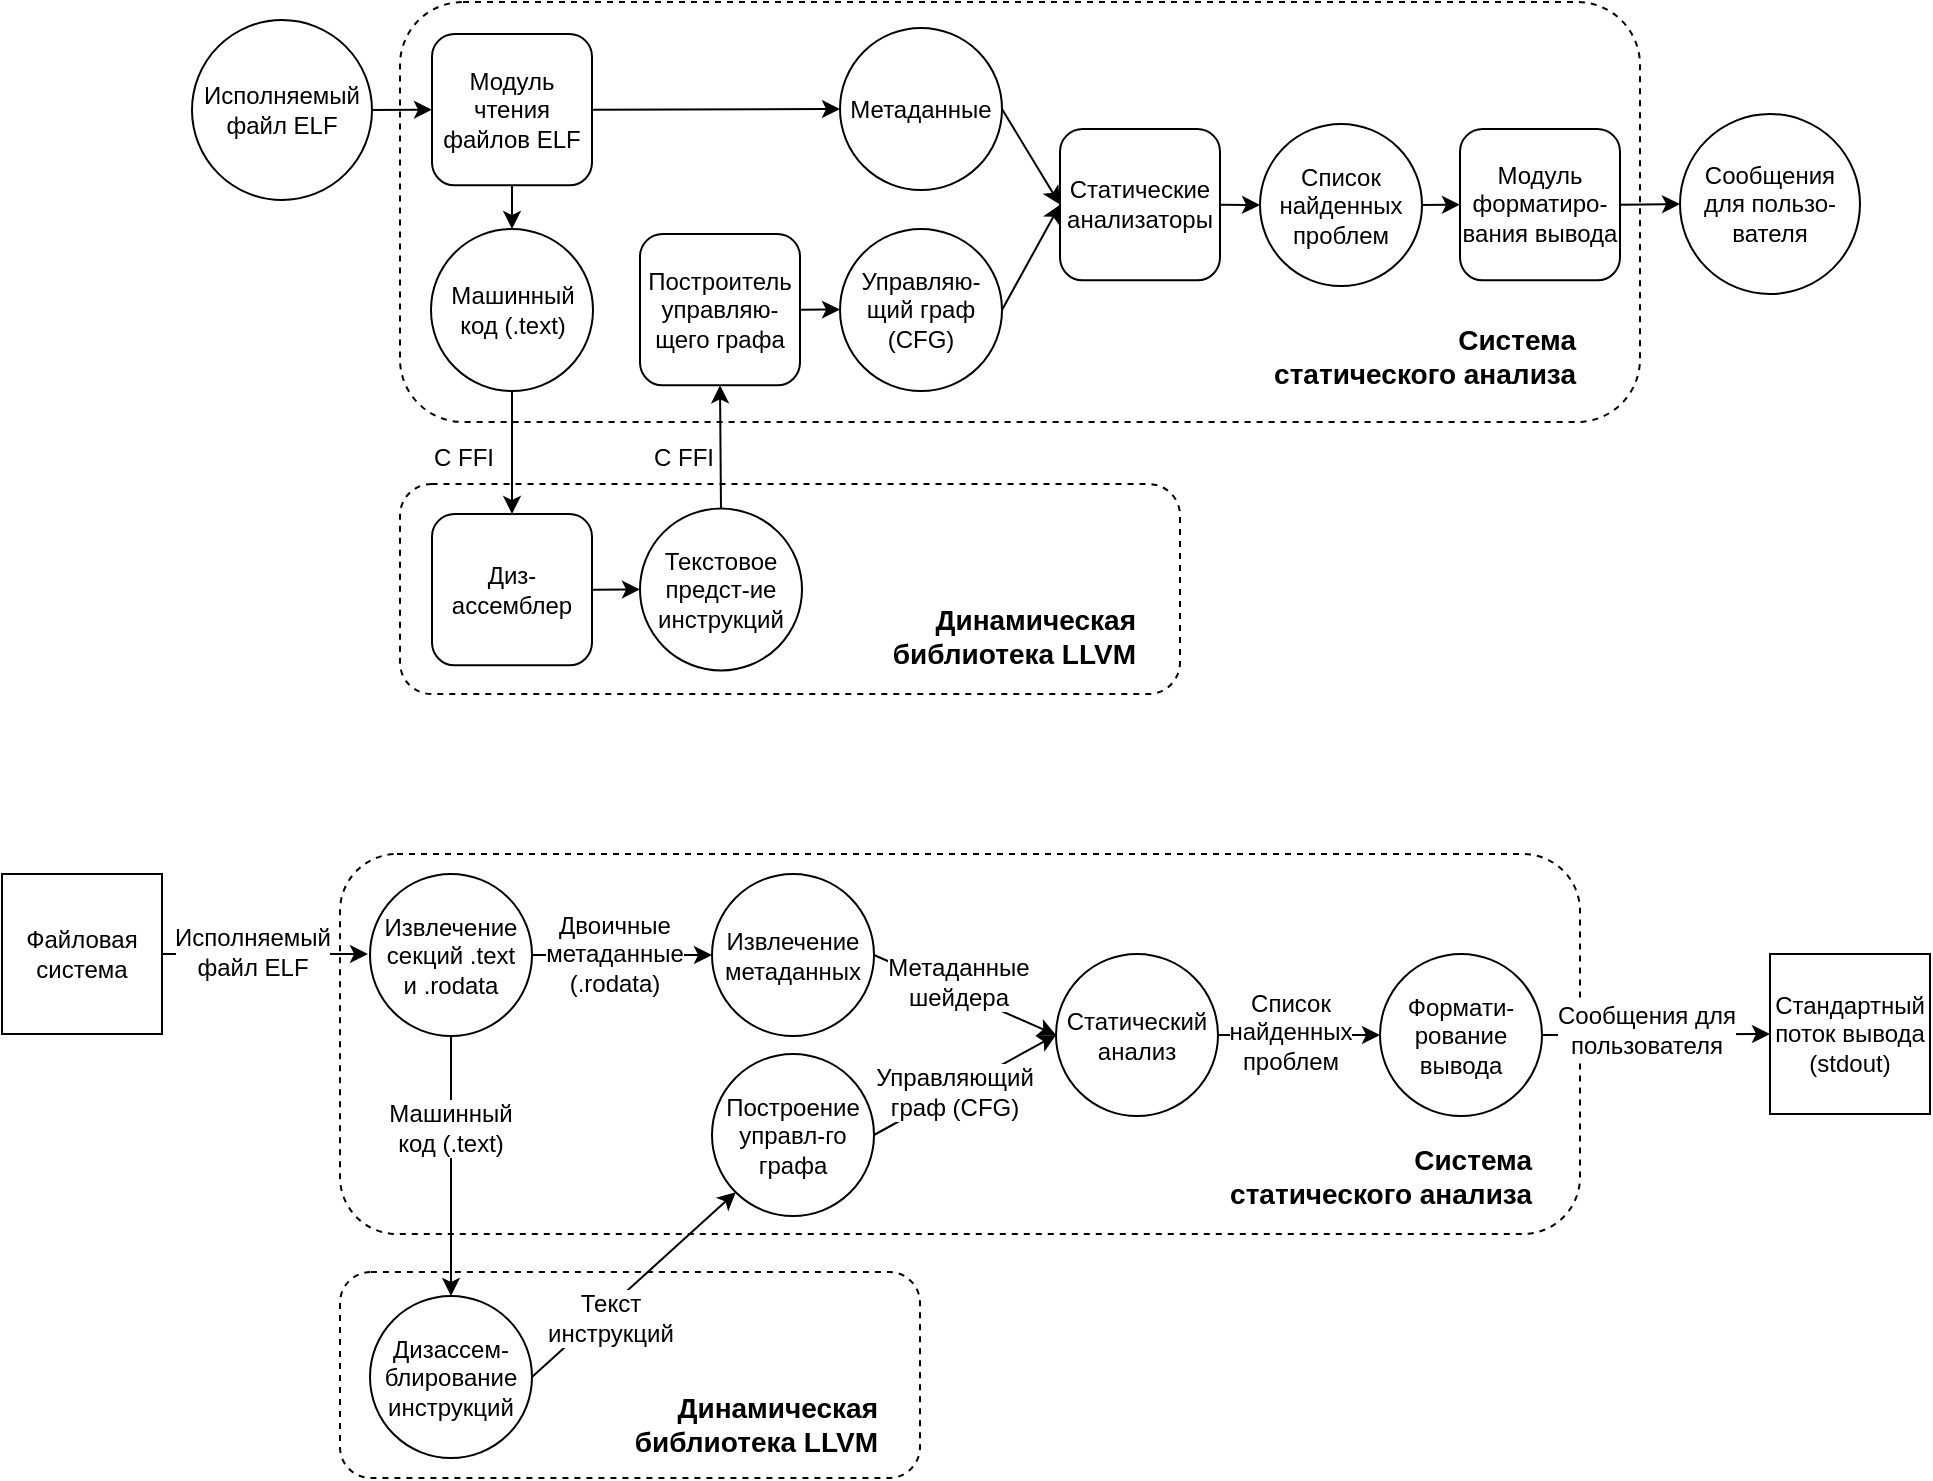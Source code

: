 <mxfile>
    <diagram id="MjOGOkihV0Do8A0xy6C5" name="internal">
        <mxGraphModel dx="975" dy="61" grid="0" gridSize="10" guides="0" tooltips="1" connect="1" arrows="1" fold="1" page="0" pageScale="1" pageWidth="850" pageHeight="1100" math="0" shadow="0">
            <root>
                <mxCell id="SZBrdm47m0Yy1qLZXSgB-0"/>
                <mxCell id="SZBrdm47m0Yy1qLZXSgB-1" parent="SZBrdm47m0Yy1qLZXSgB-0"/>
                <mxCell id="110" value="" style="rounded=1;whiteSpace=wrap;html=1;fillColor=none;dashed=1;" vertex="1" parent="SZBrdm47m0Yy1qLZXSgB-1">
                    <mxGeometry x="180" y="1039" width="290" height="103" as="geometry"/>
                </mxCell>
                <mxCell id="112" value="" style="rounded=1;whiteSpace=wrap;html=1;fillColor=none;dashed=1;" vertex="1" parent="SZBrdm47m0Yy1qLZXSgB-1">
                    <mxGeometry x="180" y="830" width="620" height="190" as="geometry"/>
                </mxCell>
                <mxCell id="52" value="" style="rounded=1;whiteSpace=wrap;html=1;fillColor=none;dashed=1;" parent="SZBrdm47m0Yy1qLZXSgB-1" vertex="1">
                    <mxGeometry x="210" y="404" width="620" height="210" as="geometry"/>
                </mxCell>
                <mxCell id="54" value="" style="rounded=1;whiteSpace=wrap;html=1;fillColor=none;dashed=1;" parent="SZBrdm47m0Yy1qLZXSgB-1" vertex="1">
                    <mxGeometry x="210" y="645" width="390" height="105" as="geometry"/>
                </mxCell>
                <mxCell id="56" value="" style="endArrow=classic;html=1;exitX=1;exitY=0.5;exitDx=0;exitDy=0;entryX=0;entryY=0.5;entryDx=0;entryDy=0;" parent="SZBrdm47m0Yy1qLZXSgB-1" source="88" target="93" edge="1">
                    <mxGeometry x="40" y="380" width="50" height="50" as="geometry">
                        <mxPoint x="190.94" y="502.5" as="sourcePoint"/>
                        <mxPoint x="225.94" y="456.565" as="targetPoint"/>
                    </mxGeometry>
                </mxCell>
                <mxCell id="59" value="" style="endArrow=classic;html=1;exitX=0.5;exitY=1;exitDx=0;exitDy=0;entryX=0.5;entryY=0;entryDx=0;entryDy=0;" parent="SZBrdm47m0Yy1qLZXSgB-1" source="93" target="98" edge="1">
                    <mxGeometry x="139.06" y="377.5" width="50" height="50" as="geometry">
                        <mxPoint x="290.0" y="500" as="sourcePoint"/>
                        <mxPoint x="325.06" y="555.33" as="targetPoint"/>
                    </mxGeometry>
                </mxCell>
                <mxCell id="60" value="" style="endArrow=classic;html=1;entryX=0.5;entryY=0;entryDx=0;entryDy=0;exitX=0.5;exitY=1;exitDx=0;exitDy=0;" parent="SZBrdm47m0Yy1qLZXSgB-1" source="98" target="97" edge="1">
                    <mxGeometry x="40" y="380" width="50" height="50" as="geometry">
                        <mxPoint x="271" y="595.66" as="sourcePoint"/>
                        <mxPoint x="525" y="661.81" as="targetPoint"/>
                    </mxGeometry>
                </mxCell>
                <mxCell id="61" value="C FFI" style="text;html=1;strokeColor=none;fillColor=none;align=center;verticalAlign=middle;whiteSpace=wrap;rounded=0;" parent="SZBrdm47m0Yy1qLZXSgB-1" vertex="1">
                    <mxGeometry x="220.002" y="621" width="43.75" height="21.875" as="geometry"/>
                </mxCell>
                <mxCell id="62" value="Текстовое&lt;br&gt;предст-ие&lt;br&gt;инструкций" style="ellipse;whiteSpace=wrap;html=1;aspect=fixed;" parent="SZBrdm47m0Yy1qLZXSgB-1" vertex="1">
                    <mxGeometry x="330" y="657.2" width="81" height="81" as="geometry"/>
                </mxCell>
                <mxCell id="63" value="" style="endArrow=classic;html=1;exitX=1;exitY=0.5;exitDx=0;exitDy=0;entryX=0;entryY=0.5;entryDx=0;entryDy=0;" parent="SZBrdm47m0Yy1qLZXSgB-1" source="97" target="62" edge="1">
                    <mxGeometry x="40" y="380" width="50" height="50" as="geometry">
                        <mxPoint x="575" y="661.81" as="sourcePoint"/>
                        <mxPoint x="608.75" y="653.438" as="targetPoint"/>
                    </mxGeometry>
                </mxCell>
                <mxCell id="64" value="C FFI" style="text;html=1;strokeColor=none;fillColor=none;align=center;verticalAlign=middle;whiteSpace=wrap;rounded=0;" parent="SZBrdm47m0Yy1qLZXSgB-1" vertex="1">
                    <mxGeometry x="329.998" y="621.25" width="43.75" height="21.875" as="geometry"/>
                </mxCell>
                <mxCell id="65" value="Метаданные" style="ellipse;whiteSpace=wrap;html=1;aspect=fixed;" parent="SZBrdm47m0Yy1qLZXSgB-1" vertex="1">
                    <mxGeometry x="430" y="417" width="81" height="81" as="geometry"/>
                </mxCell>
                <mxCell id="66" value="" style="endArrow=classic;html=1;entryX=0;entryY=0.5;entryDx=0;entryDy=0;exitX=1;exitY=0.5;exitDx=0;exitDy=0;" parent="SZBrdm47m0Yy1qLZXSgB-1" source="93" target="65" edge="1">
                    <mxGeometry x="30" y="380" width="50" height="50" as="geometry">
                        <mxPoint x="320" y="456.565" as="sourcePoint"/>
                        <mxPoint x="401.875" y="412.812" as="targetPoint"/>
                    </mxGeometry>
                </mxCell>
                <mxCell id="69" value="" style="endArrow=classic;html=1;exitX=1;exitY=0.5;exitDx=0;exitDy=0;entryX=0;entryY=0.5;entryDx=0;entryDy=0;" parent="SZBrdm47m0Yy1qLZXSgB-1" source="65" target="72" edge="1">
                    <mxGeometry x="-50" y="380" width="50" height="50" as="geometry">
                        <mxPoint x="453.125" y="467.5" as="sourcePoint"/>
                        <mxPoint x="610" y="456" as="targetPoint"/>
                    </mxGeometry>
                </mxCell>
                <mxCell id="70" value="" style="endArrow=classic;html=1;exitX=0.5;exitY=0;exitDx=0;exitDy=0;entryX=0.5;entryY=1;entryDx=0;entryDy=0;" parent="SZBrdm47m0Yy1qLZXSgB-1" source="62" target="94" edge="1">
                    <mxGeometry x="30" y="380" width="50" height="50" as="geometry">
                        <mxPoint x="609.688" y="697.188" as="sourcePoint"/>
                        <mxPoint x="435" y="555.005" as="targetPoint"/>
                    </mxGeometry>
                </mxCell>
                <mxCell id="71" value="Управляю-щий граф (CFG)" style="ellipse;whiteSpace=wrap;html=1;aspect=fixed;" parent="SZBrdm47m0Yy1qLZXSgB-1" vertex="1">
                    <mxGeometry x="430" y="517.5" width="81" height="81" as="geometry"/>
                </mxCell>
                <mxCell id="72" value="Статические анализаторы" style="rounded=1;whiteSpace=wrap;html=1;" parent="SZBrdm47m0Yy1qLZXSgB-1" vertex="1">
                    <mxGeometry x="540" y="467.5" width="80" height="75.66" as="geometry"/>
                </mxCell>
                <mxCell id="73" value="" style="endArrow=classic;html=1;exitX=1;exitY=0.5;exitDx=0;exitDy=0;entryX=0;entryY=0.5;entryDx=0;entryDy=0;" parent="SZBrdm47m0Yy1qLZXSgB-1" source="71" target="72" edge="1">
                    <mxGeometry x="270" y="281.57" width="50" height="50" as="geometry">
                        <mxPoint x="600" y="553.44" as="sourcePoint"/>
                        <mxPoint x="610" y="460" as="targetPoint"/>
                    </mxGeometry>
                </mxCell>
                <mxCell id="74" value="Список найденных проблем" style="ellipse;whiteSpace=wrap;html=1;aspect=fixed;" parent="SZBrdm47m0Yy1qLZXSgB-1" vertex="1">
                    <mxGeometry x="640" y="465" width="81" height="81" as="geometry"/>
                </mxCell>
                <mxCell id="77" value="" style="endArrow=classic;html=1;entryX=0;entryY=0.5;entryDx=0;entryDy=0;exitX=1;exitY=0.5;exitDx=0;exitDy=0;" parent="SZBrdm47m0Yy1qLZXSgB-1" source="74" target="91" edge="1">
                    <mxGeometry x="500" y="228.89" width="50" height="50" as="geometry">
                        <mxPoint x="808" y="502" as="sourcePoint"/>
                        <mxPoint x="766.0" y="504.815" as="targetPoint"/>
                    </mxGeometry>
                </mxCell>
                <mxCell id="79" value="" style="endArrow=classic;html=1;exitX=1;exitY=0.5;exitDx=0;exitDy=0;entryX=0;entryY=0.5;entryDx=0;entryDy=0;" parent="SZBrdm47m0Yy1qLZXSgB-1" source="91" target="86" edge="1">
                    <mxGeometry width="50" height="50" relative="1" as="geometry">
                        <mxPoint x="850" y="499.815" as="sourcePoint"/>
                        <mxPoint x="994.0" y="500.1" as="targetPoint"/>
                    </mxGeometry>
                </mxCell>
                <mxCell id="83" value="Динамическая библиотека LLVM" style="text;html=1;strokeColor=none;fillColor=none;align=right;verticalAlign=middle;whiteSpace=wrap;rounded=0;dashed=1;fontSize=14;fontStyle=1" parent="SZBrdm47m0Yy1qLZXSgB-1" vertex="1">
                    <mxGeometry x="450" y="706" width="130" height="29.31" as="geometry"/>
                </mxCell>
                <mxCell id="84" value="&lt;font style=&quot;font-size: 14px&quot;&gt;Система&lt;br&gt;статического анализа&lt;/font&gt;" style="text;html=1;strokeColor=none;fillColor=none;align=right;verticalAlign=middle;whiteSpace=wrap;rounded=0;dashed=1;fontStyle=1" parent="SZBrdm47m0Yy1qLZXSgB-1" vertex="1">
                    <mxGeometry x="630" y="567" width="170" height="28.75" as="geometry"/>
                </mxCell>
                <mxCell id="86" value="Сообщения&lt;br&gt;для пользо-вателя" style="ellipse;whiteSpace=wrap;html=1;aspect=fixed;" parent="SZBrdm47m0Yy1qLZXSgB-1" vertex="1">
                    <mxGeometry x="850" y="460" width="90" height="90" as="geometry"/>
                </mxCell>
                <mxCell id="88" value="Исполняемый файл ELF" style="ellipse;whiteSpace=wrap;html=1;aspect=fixed;" parent="SZBrdm47m0Yy1qLZXSgB-1" vertex="1">
                    <mxGeometry x="106" y="413" width="90" height="90" as="geometry"/>
                </mxCell>
                <mxCell id="89" value="" style="endArrow=classic;html=1;exitX=1;exitY=0.5;exitDx=0;exitDy=0;entryX=0;entryY=0.5;entryDx=0;entryDy=0;" parent="SZBrdm47m0Yy1qLZXSgB-1" source="72" target="74" edge="1">
                    <mxGeometry width="50" height="50" relative="1" as="geometry">
                        <mxPoint x="660" y="575" as="sourcePoint"/>
                        <mxPoint x="710" y="525" as="targetPoint"/>
                    </mxGeometry>
                </mxCell>
                <mxCell id="91" value="Модуль форматиро-вания вывода" style="rounded=1;whiteSpace=wrap;html=1;" parent="SZBrdm47m0Yy1qLZXSgB-1" vertex="1">
                    <mxGeometry x="740" y="467.5" width="80" height="75.66" as="geometry"/>
                </mxCell>
                <mxCell id="93" value="Модуль&lt;br&gt;чтения&lt;br&gt;файлов ELF" style="rounded=1;whiteSpace=wrap;html=1;" parent="SZBrdm47m0Yy1qLZXSgB-1" vertex="1">
                    <mxGeometry x="226" y="420" width="80" height="75.66" as="geometry"/>
                </mxCell>
                <mxCell id="100" style="edgeStyle=orthogonalEdgeStyle;rounded=0;orthogonalLoop=1;jettySize=auto;html=1;exitX=1;exitY=0.5;exitDx=0;exitDy=0;entryX=0;entryY=0.5;entryDx=0;entryDy=0;fontSize=14;" parent="SZBrdm47m0Yy1qLZXSgB-1" source="94" target="71" edge="1">
                    <mxGeometry relative="1" as="geometry"/>
                </mxCell>
                <mxCell id="94" value="Построитель управляю-щего графа" style="rounded=1;whiteSpace=wrap;html=1;" parent="SZBrdm47m0Yy1qLZXSgB-1" vertex="1">
                    <mxGeometry x="330" y="520" width="80" height="75.66" as="geometry"/>
                </mxCell>
                <mxCell id="97" value="Диз-ассемблер" style="rounded=1;whiteSpace=wrap;html=1;" parent="SZBrdm47m0Yy1qLZXSgB-1" vertex="1">
                    <mxGeometry x="226" y="660" width="80" height="75.66" as="geometry"/>
                </mxCell>
                <mxCell id="98" value="Машинный код (.text)" style="ellipse;whiteSpace=wrap;html=1;aspect=fixed;" parent="SZBrdm47m0Yy1qLZXSgB-1" vertex="1">
                    <mxGeometry x="225.5" y="517.5" width="81" height="81" as="geometry"/>
                </mxCell>
                <mxCell id="101" value="Файловая система" style="whiteSpace=wrap;html=1;aspect=fixed;" vertex="1" parent="SZBrdm47m0Yy1qLZXSgB-1">
                    <mxGeometry x="11" y="840" width="80" height="80" as="geometry"/>
                </mxCell>
                <mxCell id="102" value="" style="endArrow=classic;html=1;exitX=1;exitY=0.5;exitDx=0;exitDy=0;" edge="1" parent="SZBrdm47m0Yy1qLZXSgB-1" source="101">
                    <mxGeometry width="50" height="50" relative="1" as="geometry">
                        <mxPoint x="154" y="920" as="sourcePoint"/>
                        <mxPoint x="194" y="880" as="targetPoint"/>
                    </mxGeometry>
                </mxCell>
                <mxCell id="103" value="Исполняемый&lt;br style=&quot;font-size: 12px;&quot;&gt;файл ELF" style="edgeLabel;html=1;align=center;verticalAlign=middle;resizable=0;points=[];fontSize=12;" vertex="1" connectable="0" parent="102">
                    <mxGeometry x="-0.45" y="2" relative="1" as="geometry">
                        <mxPoint x="16.5" y="1" as="offset"/>
                    </mxGeometry>
                </mxCell>
                <mxCell id="104" value="Извлечение секций .text&lt;br&gt;и .rodata" style="ellipse;whiteSpace=wrap;html=1;aspect=fixed;" vertex="1" parent="SZBrdm47m0Yy1qLZXSgB-1">
                    <mxGeometry x="195" y="840" width="81" height="81" as="geometry"/>
                </mxCell>
                <mxCell id="107" value="" style="endArrow=classic;html=1;exitX=0.5;exitY=1;exitDx=0;exitDy=0;entryX=0.5;entryY=0;entryDx=0;entryDy=0;" edge="1" parent="SZBrdm47m0Yy1qLZXSgB-1" source="104" target="109">
                    <mxGeometry width="50" height="50" relative="1" as="geometry">
                        <mxPoint x="234.5" y="931" as="sourcePoint"/>
                        <mxPoint x="235" y="1020" as="targetPoint"/>
                    </mxGeometry>
                </mxCell>
                <mxCell id="108" value="Машинный&lt;br style=&quot;font-size: 12px;&quot;&gt;код (.text)" style="edgeLabel;html=1;align=center;verticalAlign=middle;resizable=0;points=[];fontSize=12;" vertex="1" connectable="0" parent="107">
                    <mxGeometry x="-0.295" y="1" relative="1" as="geometry">
                        <mxPoint x="-1.68" as="offset"/>
                    </mxGeometry>
                </mxCell>
                <mxCell id="109" value="Дизассем-блирование инструкций" style="ellipse;whiteSpace=wrap;html=1;aspect=fixed;" vertex="1" parent="SZBrdm47m0Yy1qLZXSgB-1">
                    <mxGeometry x="195" y="1051" width="81" height="81" as="geometry"/>
                </mxCell>
                <mxCell id="111" value="Динамическая библиотека LLVM" style="text;html=1;strokeColor=none;fillColor=none;align=right;verticalAlign=middle;whiteSpace=wrap;rounded=0;dashed=1;fontSize=14;fontStyle=1" vertex="1" parent="SZBrdm47m0Yy1qLZXSgB-1">
                    <mxGeometry x="321" y="1100" width="130" height="29.31" as="geometry"/>
                </mxCell>
                <mxCell id="115" value="Построение управл-го графа" style="ellipse;whiteSpace=wrap;html=1;aspect=fixed;" vertex="1" parent="SZBrdm47m0Yy1qLZXSgB-1">
                    <mxGeometry x="366" y="930" width="81" height="81" as="geometry"/>
                </mxCell>
                <mxCell id="116" value="" style="endArrow=classic;html=1;entryX=0;entryY=1;entryDx=0;entryDy=0;exitX=1;exitY=0.5;exitDx=0;exitDy=0;" edge="1" parent="SZBrdm47m0Yy1qLZXSgB-1" source="109" target="115">
                    <mxGeometry width="50" height="50" relative="1" as="geometry">
                        <mxPoint x="40" y="1020" as="sourcePoint"/>
                        <mxPoint x="250.5" y="1050" as="targetPoint"/>
                    </mxGeometry>
                </mxCell>
                <mxCell id="117" value="Текст&lt;br style=&quot;font-size: 12px;&quot;&gt;инструкций" style="edgeLabel;html=1;align=center;verticalAlign=middle;resizable=0;points=[];fontSize=12;" vertex="1" connectable="0" parent="116">
                    <mxGeometry x="-0.295" y="1" relative="1" as="geometry">
                        <mxPoint x="3.91" y="3.79" as="offset"/>
                    </mxGeometry>
                </mxCell>
                <mxCell id="119" value="Статический анализ" style="ellipse;whiteSpace=wrap;html=1;aspect=fixed;" vertex="1" parent="SZBrdm47m0Yy1qLZXSgB-1">
                    <mxGeometry x="538" y="880" width="81" height="81" as="geometry"/>
                </mxCell>
                <mxCell id="120" value="Извлечение метаданных" style="ellipse;whiteSpace=wrap;html=1;aspect=fixed;" vertex="1" parent="SZBrdm47m0Yy1qLZXSgB-1">
                    <mxGeometry x="366" y="840" width="81" height="81" as="geometry"/>
                </mxCell>
                <mxCell id="122" value="" style="endArrow=classic;html=1;exitX=1;exitY=0.5;exitDx=0;exitDy=0;entryX=0;entryY=0.5;entryDx=0;entryDy=0;" edge="1" parent="SZBrdm47m0Yy1qLZXSgB-1" source="104" target="120">
                    <mxGeometry width="50" height="50" relative="1" as="geometry">
                        <mxPoint x="250.5" y="931" as="sourcePoint"/>
                        <mxPoint x="250.5" y="1053" as="targetPoint"/>
                    </mxGeometry>
                </mxCell>
                <mxCell id="123" value="Двоичные&lt;br&gt;метаданные&lt;br&gt;(.rodata)" style="edgeLabel;html=1;align=center;verticalAlign=middle;resizable=0;points=[];fontSize=12;" vertex="1" connectable="0" parent="122">
                    <mxGeometry x="-0.295" y="1" relative="1" as="geometry">
                        <mxPoint x="9.0" as="offset"/>
                    </mxGeometry>
                </mxCell>
                <mxCell id="129" value="" style="endArrow=classic;html=1;entryX=0;entryY=0.5;entryDx=0;entryDy=0;exitX=1;exitY=0.5;exitDx=0;exitDy=0;" edge="1" parent="SZBrdm47m0Yy1qLZXSgB-1" source="120" target="119">
                    <mxGeometry width="50" height="50" relative="1" as="geometry">
                        <mxPoint x="458.0" y="874.36" as="sourcePoint"/>
                        <mxPoint x="566.862" y="789.998" as="targetPoint"/>
                    </mxGeometry>
                </mxCell>
                <mxCell id="130" value="Метаданные&lt;br&gt;шейдера" style="edgeLabel;html=1;align=center;verticalAlign=middle;resizable=0;points=[];fontSize=12;" vertex="1" connectable="0" parent="129">
                    <mxGeometry x="-0.295" y="1" relative="1" as="geometry">
                        <mxPoint x="8.91" y="-0.21" as="offset"/>
                    </mxGeometry>
                </mxCell>
                <mxCell id="134" value="" style="endArrow=classic;html=1;entryX=0;entryY=0.5;entryDx=0;entryDy=0;exitX=1;exitY=0.5;exitDx=0;exitDy=0;" edge="1" parent="SZBrdm47m0Yy1qLZXSgB-1" source="115" target="119">
                    <mxGeometry width="50" height="50" relative="1" as="geometry">
                        <mxPoint x="457.0" y="950" as="sourcePoint"/>
                        <mxPoint x="558.0" y="990" as="targetPoint"/>
                    </mxGeometry>
                </mxCell>
                <mxCell id="135" value="Управляющий&lt;br&gt;граф (CFG)" style="edgeLabel;html=1;align=center;verticalAlign=middle;resizable=0;points=[];fontSize=12;" vertex="1" connectable="0" parent="134">
                    <mxGeometry x="-0.295" y="1" relative="1" as="geometry">
                        <mxPoint x="7.91" y="-3.21" as="offset"/>
                    </mxGeometry>
                </mxCell>
                <mxCell id="136" value="Формати-рование&lt;br&gt;вывода" style="ellipse;whiteSpace=wrap;html=1;aspect=fixed;" vertex="1" parent="SZBrdm47m0Yy1qLZXSgB-1">
                    <mxGeometry x="700" y="880" width="81" height="81" as="geometry"/>
                </mxCell>
                <mxCell id="137" value="" style="endArrow=classic;html=1;entryX=0;entryY=0.5;entryDx=0;entryDy=0;exitX=1;exitY=0.5;exitDx=0;exitDy=0;" edge="1" parent="SZBrdm47m0Yy1qLZXSgB-1" source="119" target="136">
                    <mxGeometry width="50" height="50" relative="1" as="geometry">
                        <mxPoint x="621.0" y="970" as="sourcePoint"/>
                        <mxPoint x="722.0" y="1010" as="targetPoint"/>
                    </mxGeometry>
                </mxCell>
                <mxCell id="138" value="Список&lt;br&gt;найденных&lt;br&gt;проблем" style="edgeLabel;html=1;align=center;verticalAlign=middle;resizable=0;points=[];fontSize=12;" vertex="1" connectable="0" parent="137">
                    <mxGeometry x="-0.295" y="1" relative="1" as="geometry">
                        <mxPoint x="6.91" y="-1.21" as="offset"/>
                    </mxGeometry>
                </mxCell>
                <mxCell id="139" value="Стандартный поток вывода (stdout)" style="whiteSpace=wrap;html=1;aspect=fixed;" vertex="1" parent="SZBrdm47m0Yy1qLZXSgB-1">
                    <mxGeometry x="895" y="880" width="80" height="80" as="geometry"/>
                </mxCell>
                <mxCell id="140" value="" style="endArrow=classic;html=1;entryX=0;entryY=0.5;entryDx=0;entryDy=0;exitX=1;exitY=0.5;exitDx=0;exitDy=0;" edge="1" parent="SZBrdm47m0Yy1qLZXSgB-1" source="136" target="139">
                    <mxGeometry width="50" height="50" relative="1" as="geometry">
                        <mxPoint x="750.0" y="1074.36" as="sourcePoint"/>
                        <mxPoint x="849.862" y="989.998" as="targetPoint"/>
                    </mxGeometry>
                </mxCell>
                <mxCell id="141" value="Сообщения для&lt;br&gt;пользователя" style="edgeLabel;html=1;align=center;verticalAlign=middle;resizable=0;points=[];fontSize=12;" vertex="1" connectable="0" parent="140">
                    <mxGeometry x="-0.295" y="1" relative="1" as="geometry">
                        <mxPoint x="11.91" y="-1.21" as="offset"/>
                    </mxGeometry>
                </mxCell>
                <mxCell id="142" value="&lt;font style=&quot;font-size: 14px&quot;&gt;Система&lt;br&gt;статического анализа&lt;/font&gt;" style="text;html=1;strokeColor=none;fillColor=none;align=right;verticalAlign=middle;whiteSpace=wrap;rounded=0;dashed=1;fontStyle=1" vertex="1" parent="SZBrdm47m0Yy1qLZXSgB-1">
                    <mxGeometry x="608" y="977" width="170" height="28.75" as="geometry"/>
                </mxCell>
            </root>
        </mxGraphModel>
    </diagram>
</mxfile>

